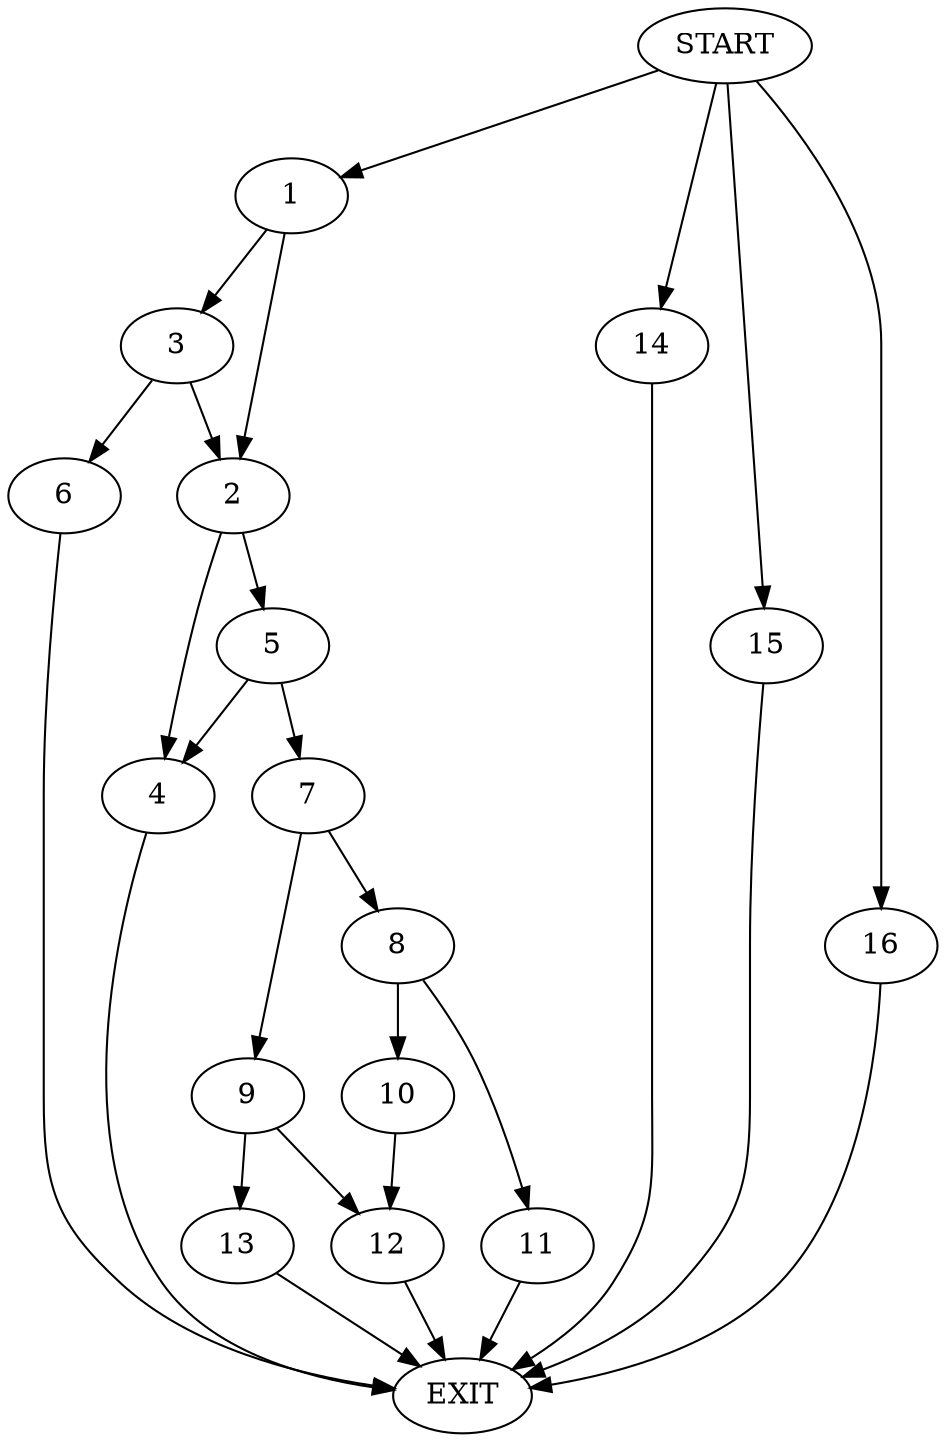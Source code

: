digraph {
0 [label="START"]
17 [label="EXIT"]
0 -> 1
1 -> 2
1 -> 3
2 -> 4
2 -> 5
3 -> 2
3 -> 6
6 -> 17
5 -> 4
5 -> 7
4 -> 17
7 -> 8
7 -> 9
8 -> 10
8 -> 11
9 -> 12
9 -> 13
11 -> 17
10 -> 12
12 -> 17
13 -> 17
0 -> 14
14 -> 17
0 -> 15
15 -> 17
0 -> 16
16 -> 17
}
